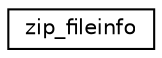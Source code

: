 digraph "Graphical Class Hierarchy"
{
  edge [fontname="Helvetica",fontsize="10",labelfontname="Helvetica",labelfontsize="10"];
  node [fontname="Helvetica",fontsize="10",shape=record];
  rankdir="LR";
  Node1 [label="zip_fileinfo",height=0.2,width=0.4,color="black", fillcolor="white", style="filled",URL="$structzip__fileinfo.html"];
}
